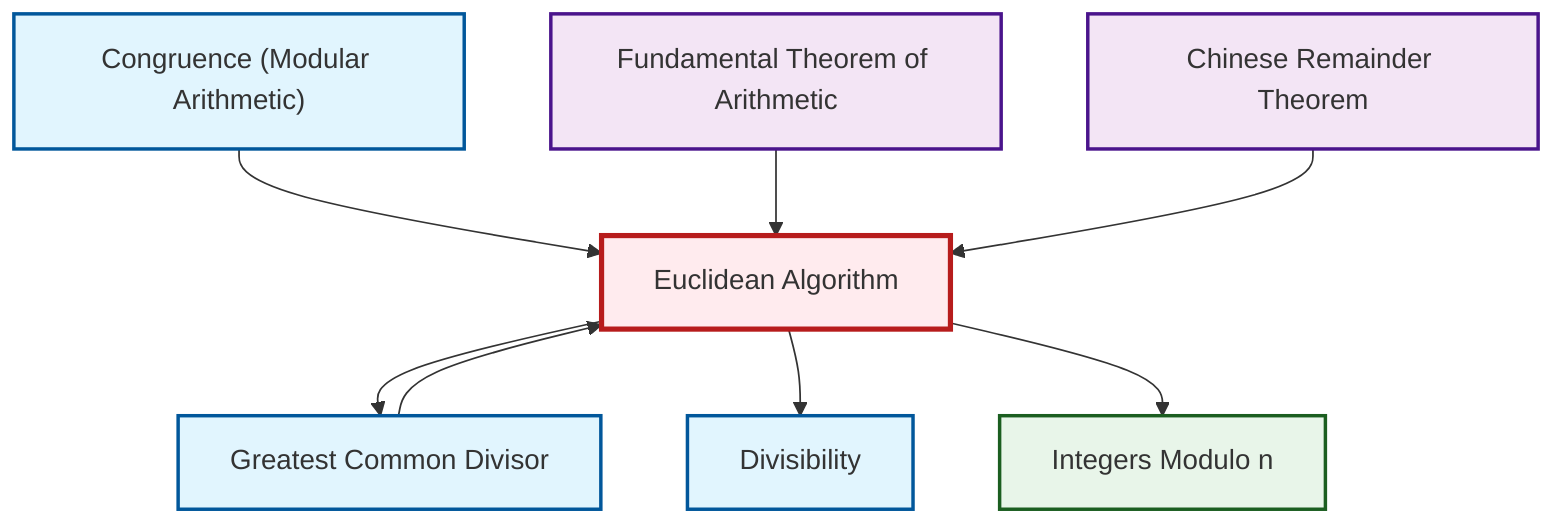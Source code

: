 graph TD
    classDef definition fill:#e1f5fe,stroke:#01579b,stroke-width:2px
    classDef theorem fill:#f3e5f5,stroke:#4a148c,stroke-width:2px
    classDef axiom fill:#fff3e0,stroke:#e65100,stroke-width:2px
    classDef example fill:#e8f5e9,stroke:#1b5e20,stroke-width:2px
    classDef current fill:#ffebee,stroke:#b71c1c,stroke-width:3px
    thm-fundamental-arithmetic["Fundamental Theorem of Arithmetic"]:::theorem
    def-gcd["Greatest Common Divisor"]:::definition
    def-divisibility["Divisibility"]:::definition
    thm-euclidean-algorithm["Euclidean Algorithm"]:::theorem
    thm-chinese-remainder["Chinese Remainder Theorem"]:::theorem
    ex-quotient-integers-mod-n["Integers Modulo n"]:::example
    def-congruence["Congruence (Modular Arithmetic)"]:::definition
    def-congruence --> thm-euclidean-algorithm
    thm-fundamental-arithmetic --> thm-euclidean-algorithm
    def-gcd --> thm-euclidean-algorithm
    thm-euclidean-algorithm --> def-gcd
    thm-chinese-remainder --> thm-euclidean-algorithm
    thm-euclidean-algorithm --> def-divisibility
    thm-euclidean-algorithm --> ex-quotient-integers-mod-n
    class thm-euclidean-algorithm current